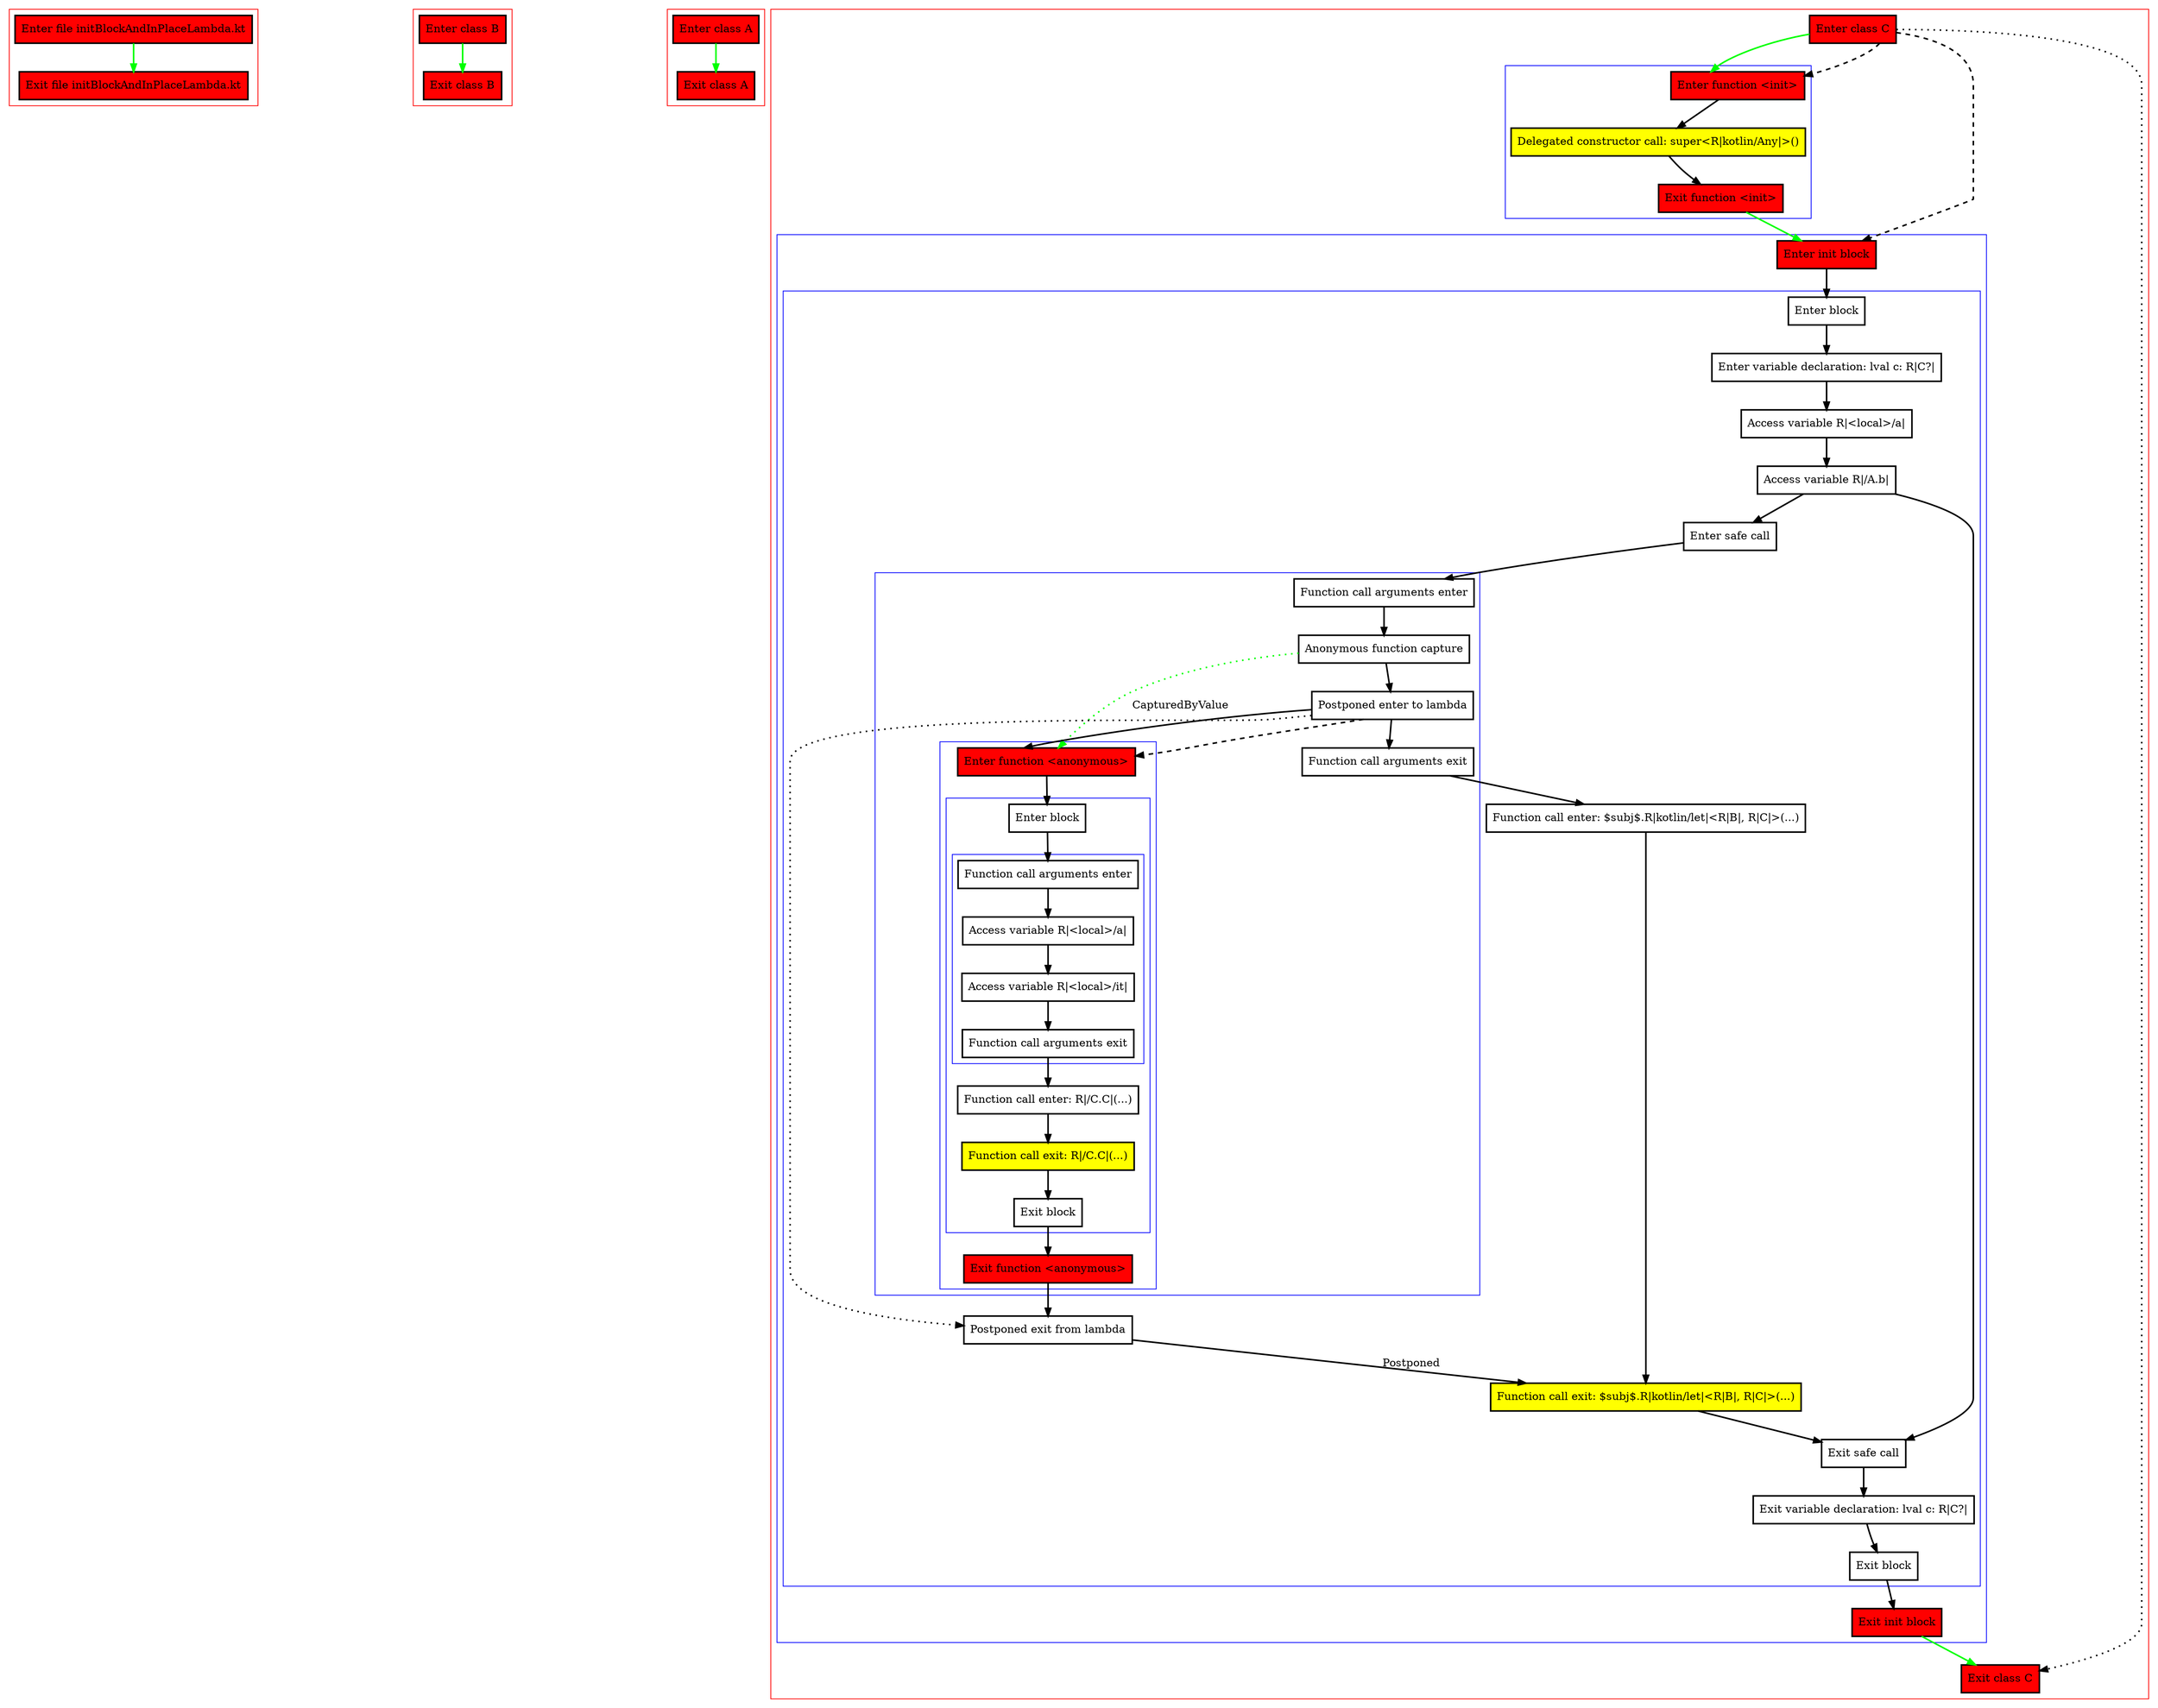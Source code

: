 digraph initBlockAndInPlaceLambda_kt {
    graph [nodesep=3]
    node [shape=box penwidth=2]
    edge [penwidth=2]

    subgraph cluster_0 {
        color=red
        0 [label="Enter file initBlockAndInPlaceLambda.kt" style="filled" fillcolor=red];
        1 [label="Exit file initBlockAndInPlaceLambda.kt" style="filled" fillcolor=red];
    }
    0 -> {1} [color=green];

    subgraph cluster_1 {
        color=red
        2 [label="Enter class B" style="filled" fillcolor=red];
        3 [label="Exit class B" style="filled" fillcolor=red];
    }
    2 -> {3} [color=green];

    subgraph cluster_2 {
        color=red
        4 [label="Enter class A" style="filled" fillcolor=red];
        5 [label="Exit class A" style="filled" fillcolor=red];
    }
    4 -> {5} [color=green];

    subgraph cluster_3 {
        color=red
        6 [label="Enter class C" style="filled" fillcolor=red];
        subgraph cluster_4 {
            color=blue
            7 [label="Enter function <init>" style="filled" fillcolor=red];
            8 [label="Delegated constructor call: super<R|kotlin/Any|>()" style="filled" fillcolor=yellow];
            9 [label="Exit function <init>" style="filled" fillcolor=red];
        }
        subgraph cluster_5 {
            color=blue
            10 [label="Enter init block" style="filled" fillcolor=red];
            subgraph cluster_6 {
                color=blue
                11 [label="Enter block"];
                12 [label="Enter variable declaration: lval c: R|C?|"];
                13 [label="Access variable R|<local>/a|"];
                14 [label="Access variable R|/A.b|"];
                15 [label="Enter safe call"];
                subgraph cluster_7 {
                    color=blue
                    16 [label="Function call arguments enter"];
                    17 [label="Anonymous function capture"];
                    18 [label="Postponed enter to lambda"];
                    subgraph cluster_8 {
                        color=blue
                        19 [label="Enter function <anonymous>" style="filled" fillcolor=red];
                        subgraph cluster_9 {
                            color=blue
                            20 [label="Enter block"];
                            subgraph cluster_10 {
                                color=blue
                                21 [label="Function call arguments enter"];
                                22 [label="Access variable R|<local>/a|"];
                                23 [label="Access variable R|<local>/it|"];
                                24 [label="Function call arguments exit"];
                            }
                            25 [label="Function call enter: R|/C.C|(...)"];
                            26 [label="Function call exit: R|/C.C|(...)" style="filled" fillcolor=yellow];
                            27 [label="Exit block"];
                        }
                        28 [label="Exit function <anonymous>" style="filled" fillcolor=red];
                    }
                    29 [label="Function call arguments exit"];
                }
                30 [label="Function call enter: $subj$.R|kotlin/let|<R|B|, R|C|>(...)"];
                31 [label="Postponed exit from lambda"];
                32 [label="Function call exit: $subj$.R|kotlin/let|<R|B|, R|C|>(...)" style="filled" fillcolor=yellow];
                33 [label="Exit safe call"];
                34 [label="Exit variable declaration: lval c: R|C?|"];
                35 [label="Exit block"];
            }
            36 [label="Exit init block" style="filled" fillcolor=red];
        }
        37 [label="Exit class C" style="filled" fillcolor=red];
    }
    6 -> {7} [color=green];
    6 -> {37} [style=dotted];
    6 -> {7 10} [style=dashed];
    7 -> {8};
    8 -> {9};
    9 -> {10} [color=green];
    10 -> {11};
    11 -> {12};
    12 -> {13};
    13 -> {14};
    14 -> {15 33};
    15 -> {16};
    16 -> {17};
    17 -> {18};
    17 -> {19} [color=green style=dotted label="CapturedByValue"];
    18 -> {19 29};
    18 -> {31} [style=dotted];
    18 -> {19} [style=dashed];
    19 -> {20};
    20 -> {21};
    21 -> {22};
    22 -> {23};
    23 -> {24};
    24 -> {25};
    25 -> {26};
    26 -> {27};
    27 -> {28};
    28 -> {31};
    29 -> {30};
    30 -> {32};
    31 -> {32} [label="Postponed"];
    32 -> {33};
    33 -> {34};
    34 -> {35};
    35 -> {36};
    36 -> {37} [color=green];

}
